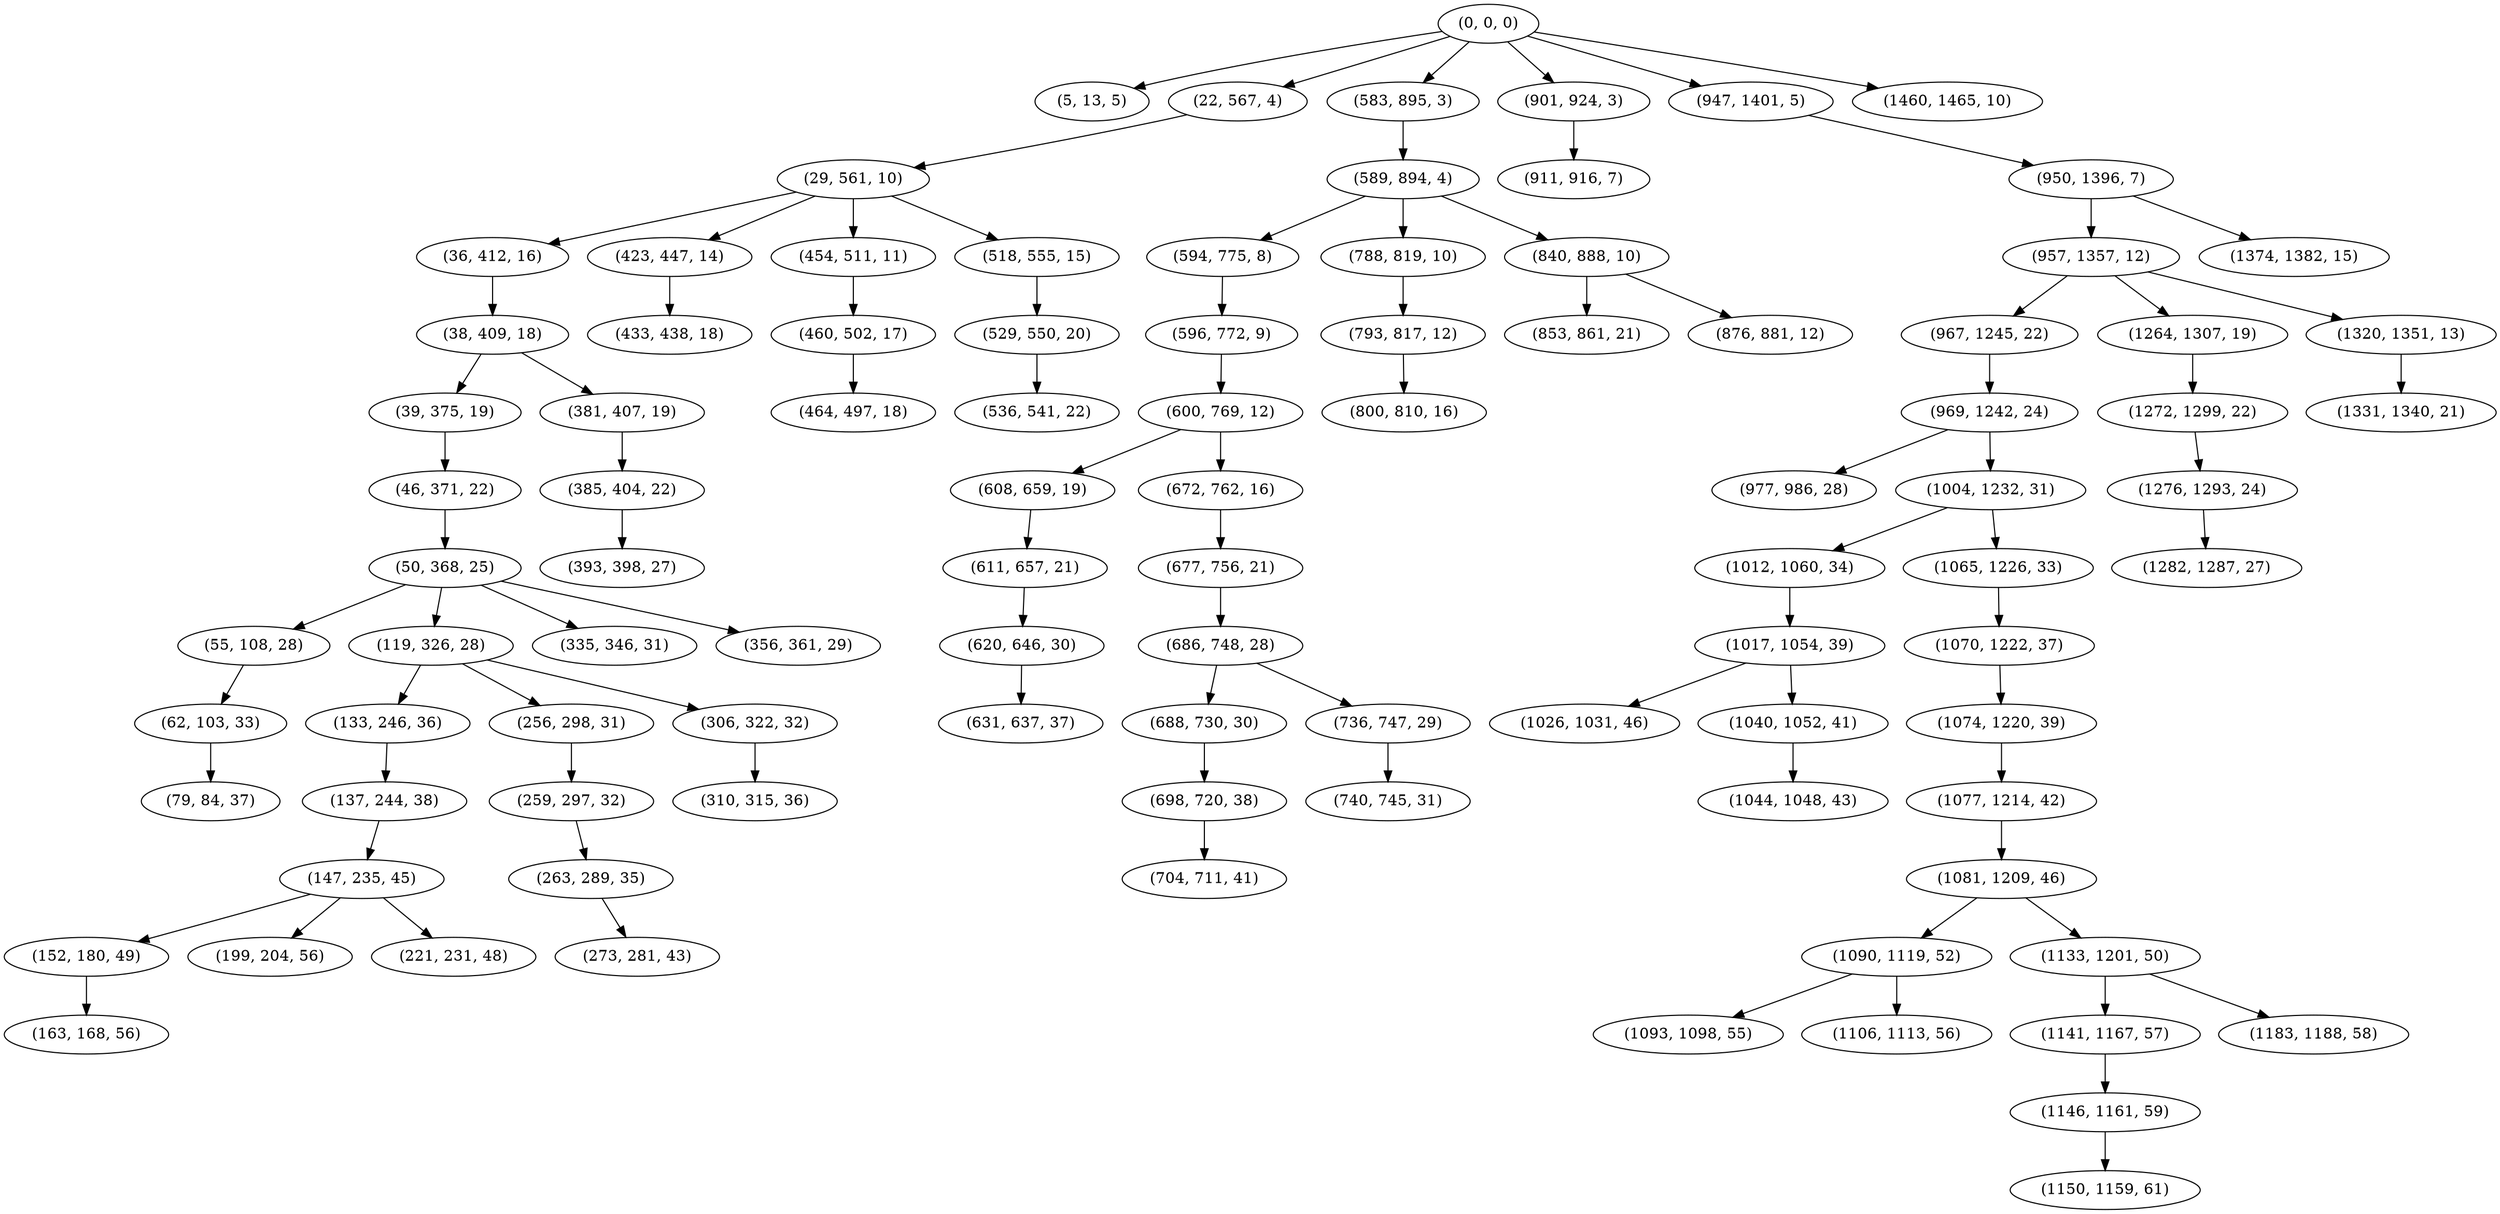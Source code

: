 digraph tree {
    "(0, 0, 0)";
    "(5, 13, 5)";
    "(22, 567, 4)";
    "(29, 561, 10)";
    "(36, 412, 16)";
    "(38, 409, 18)";
    "(39, 375, 19)";
    "(46, 371, 22)";
    "(50, 368, 25)";
    "(55, 108, 28)";
    "(62, 103, 33)";
    "(79, 84, 37)";
    "(119, 326, 28)";
    "(133, 246, 36)";
    "(137, 244, 38)";
    "(147, 235, 45)";
    "(152, 180, 49)";
    "(163, 168, 56)";
    "(199, 204, 56)";
    "(221, 231, 48)";
    "(256, 298, 31)";
    "(259, 297, 32)";
    "(263, 289, 35)";
    "(273, 281, 43)";
    "(306, 322, 32)";
    "(310, 315, 36)";
    "(335, 346, 31)";
    "(356, 361, 29)";
    "(381, 407, 19)";
    "(385, 404, 22)";
    "(393, 398, 27)";
    "(423, 447, 14)";
    "(433, 438, 18)";
    "(454, 511, 11)";
    "(460, 502, 17)";
    "(464, 497, 18)";
    "(518, 555, 15)";
    "(529, 550, 20)";
    "(536, 541, 22)";
    "(583, 895, 3)";
    "(589, 894, 4)";
    "(594, 775, 8)";
    "(596, 772, 9)";
    "(600, 769, 12)";
    "(608, 659, 19)";
    "(611, 657, 21)";
    "(620, 646, 30)";
    "(631, 637, 37)";
    "(672, 762, 16)";
    "(677, 756, 21)";
    "(686, 748, 28)";
    "(688, 730, 30)";
    "(698, 720, 38)";
    "(704, 711, 41)";
    "(736, 747, 29)";
    "(740, 745, 31)";
    "(788, 819, 10)";
    "(793, 817, 12)";
    "(800, 810, 16)";
    "(840, 888, 10)";
    "(853, 861, 21)";
    "(876, 881, 12)";
    "(901, 924, 3)";
    "(911, 916, 7)";
    "(947, 1401, 5)";
    "(950, 1396, 7)";
    "(957, 1357, 12)";
    "(967, 1245, 22)";
    "(969, 1242, 24)";
    "(977, 986, 28)";
    "(1004, 1232, 31)";
    "(1012, 1060, 34)";
    "(1017, 1054, 39)";
    "(1026, 1031, 46)";
    "(1040, 1052, 41)";
    "(1044, 1048, 43)";
    "(1065, 1226, 33)";
    "(1070, 1222, 37)";
    "(1074, 1220, 39)";
    "(1077, 1214, 42)";
    "(1081, 1209, 46)";
    "(1090, 1119, 52)";
    "(1093, 1098, 55)";
    "(1106, 1113, 56)";
    "(1133, 1201, 50)";
    "(1141, 1167, 57)";
    "(1146, 1161, 59)";
    "(1150, 1159, 61)";
    "(1183, 1188, 58)";
    "(1264, 1307, 19)";
    "(1272, 1299, 22)";
    "(1276, 1293, 24)";
    "(1282, 1287, 27)";
    "(1320, 1351, 13)";
    "(1331, 1340, 21)";
    "(1374, 1382, 15)";
    "(1460, 1465, 10)";
    "(0, 0, 0)" -> "(5, 13, 5)";
    "(0, 0, 0)" -> "(22, 567, 4)";
    "(0, 0, 0)" -> "(583, 895, 3)";
    "(0, 0, 0)" -> "(901, 924, 3)";
    "(0, 0, 0)" -> "(947, 1401, 5)";
    "(0, 0, 0)" -> "(1460, 1465, 10)";
    "(22, 567, 4)" -> "(29, 561, 10)";
    "(29, 561, 10)" -> "(36, 412, 16)";
    "(29, 561, 10)" -> "(423, 447, 14)";
    "(29, 561, 10)" -> "(454, 511, 11)";
    "(29, 561, 10)" -> "(518, 555, 15)";
    "(36, 412, 16)" -> "(38, 409, 18)";
    "(38, 409, 18)" -> "(39, 375, 19)";
    "(38, 409, 18)" -> "(381, 407, 19)";
    "(39, 375, 19)" -> "(46, 371, 22)";
    "(46, 371, 22)" -> "(50, 368, 25)";
    "(50, 368, 25)" -> "(55, 108, 28)";
    "(50, 368, 25)" -> "(119, 326, 28)";
    "(50, 368, 25)" -> "(335, 346, 31)";
    "(50, 368, 25)" -> "(356, 361, 29)";
    "(55, 108, 28)" -> "(62, 103, 33)";
    "(62, 103, 33)" -> "(79, 84, 37)";
    "(119, 326, 28)" -> "(133, 246, 36)";
    "(119, 326, 28)" -> "(256, 298, 31)";
    "(119, 326, 28)" -> "(306, 322, 32)";
    "(133, 246, 36)" -> "(137, 244, 38)";
    "(137, 244, 38)" -> "(147, 235, 45)";
    "(147, 235, 45)" -> "(152, 180, 49)";
    "(147, 235, 45)" -> "(199, 204, 56)";
    "(147, 235, 45)" -> "(221, 231, 48)";
    "(152, 180, 49)" -> "(163, 168, 56)";
    "(256, 298, 31)" -> "(259, 297, 32)";
    "(259, 297, 32)" -> "(263, 289, 35)";
    "(263, 289, 35)" -> "(273, 281, 43)";
    "(306, 322, 32)" -> "(310, 315, 36)";
    "(381, 407, 19)" -> "(385, 404, 22)";
    "(385, 404, 22)" -> "(393, 398, 27)";
    "(423, 447, 14)" -> "(433, 438, 18)";
    "(454, 511, 11)" -> "(460, 502, 17)";
    "(460, 502, 17)" -> "(464, 497, 18)";
    "(518, 555, 15)" -> "(529, 550, 20)";
    "(529, 550, 20)" -> "(536, 541, 22)";
    "(583, 895, 3)" -> "(589, 894, 4)";
    "(589, 894, 4)" -> "(594, 775, 8)";
    "(589, 894, 4)" -> "(788, 819, 10)";
    "(589, 894, 4)" -> "(840, 888, 10)";
    "(594, 775, 8)" -> "(596, 772, 9)";
    "(596, 772, 9)" -> "(600, 769, 12)";
    "(600, 769, 12)" -> "(608, 659, 19)";
    "(600, 769, 12)" -> "(672, 762, 16)";
    "(608, 659, 19)" -> "(611, 657, 21)";
    "(611, 657, 21)" -> "(620, 646, 30)";
    "(620, 646, 30)" -> "(631, 637, 37)";
    "(672, 762, 16)" -> "(677, 756, 21)";
    "(677, 756, 21)" -> "(686, 748, 28)";
    "(686, 748, 28)" -> "(688, 730, 30)";
    "(686, 748, 28)" -> "(736, 747, 29)";
    "(688, 730, 30)" -> "(698, 720, 38)";
    "(698, 720, 38)" -> "(704, 711, 41)";
    "(736, 747, 29)" -> "(740, 745, 31)";
    "(788, 819, 10)" -> "(793, 817, 12)";
    "(793, 817, 12)" -> "(800, 810, 16)";
    "(840, 888, 10)" -> "(853, 861, 21)";
    "(840, 888, 10)" -> "(876, 881, 12)";
    "(901, 924, 3)" -> "(911, 916, 7)";
    "(947, 1401, 5)" -> "(950, 1396, 7)";
    "(950, 1396, 7)" -> "(957, 1357, 12)";
    "(950, 1396, 7)" -> "(1374, 1382, 15)";
    "(957, 1357, 12)" -> "(967, 1245, 22)";
    "(957, 1357, 12)" -> "(1264, 1307, 19)";
    "(957, 1357, 12)" -> "(1320, 1351, 13)";
    "(967, 1245, 22)" -> "(969, 1242, 24)";
    "(969, 1242, 24)" -> "(977, 986, 28)";
    "(969, 1242, 24)" -> "(1004, 1232, 31)";
    "(1004, 1232, 31)" -> "(1012, 1060, 34)";
    "(1004, 1232, 31)" -> "(1065, 1226, 33)";
    "(1012, 1060, 34)" -> "(1017, 1054, 39)";
    "(1017, 1054, 39)" -> "(1026, 1031, 46)";
    "(1017, 1054, 39)" -> "(1040, 1052, 41)";
    "(1040, 1052, 41)" -> "(1044, 1048, 43)";
    "(1065, 1226, 33)" -> "(1070, 1222, 37)";
    "(1070, 1222, 37)" -> "(1074, 1220, 39)";
    "(1074, 1220, 39)" -> "(1077, 1214, 42)";
    "(1077, 1214, 42)" -> "(1081, 1209, 46)";
    "(1081, 1209, 46)" -> "(1090, 1119, 52)";
    "(1081, 1209, 46)" -> "(1133, 1201, 50)";
    "(1090, 1119, 52)" -> "(1093, 1098, 55)";
    "(1090, 1119, 52)" -> "(1106, 1113, 56)";
    "(1133, 1201, 50)" -> "(1141, 1167, 57)";
    "(1133, 1201, 50)" -> "(1183, 1188, 58)";
    "(1141, 1167, 57)" -> "(1146, 1161, 59)";
    "(1146, 1161, 59)" -> "(1150, 1159, 61)";
    "(1264, 1307, 19)" -> "(1272, 1299, 22)";
    "(1272, 1299, 22)" -> "(1276, 1293, 24)";
    "(1276, 1293, 24)" -> "(1282, 1287, 27)";
    "(1320, 1351, 13)" -> "(1331, 1340, 21)";
}
